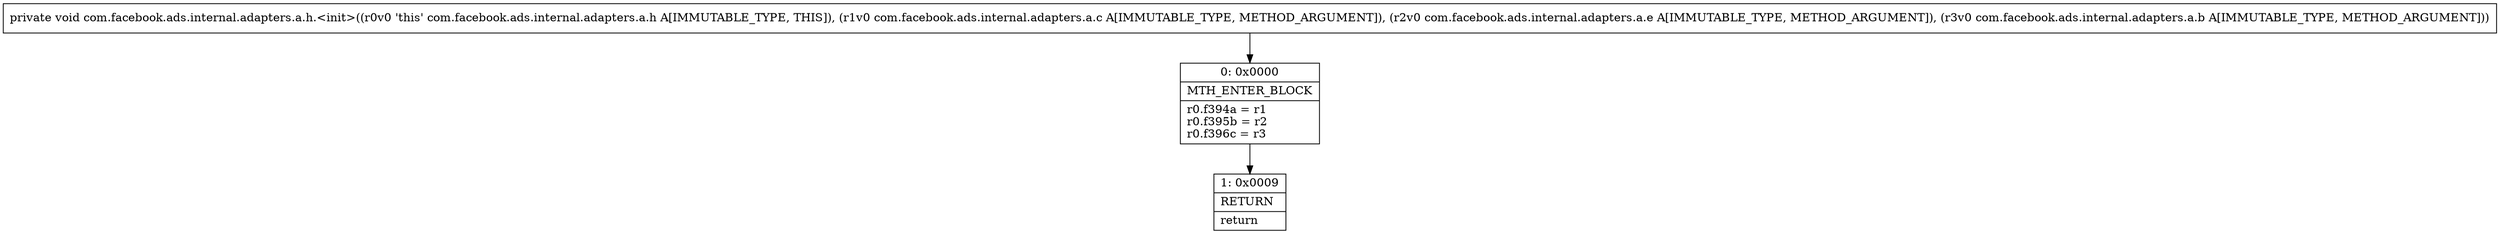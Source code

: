 digraph "CFG forcom.facebook.ads.internal.adapters.a.h.\<init\>(Lcom\/facebook\/ads\/internal\/adapters\/a\/c;Lcom\/facebook\/ads\/internal\/adapters\/a\/e;Lcom\/facebook\/ads\/internal\/adapters\/a\/b;)V" {
Node_0 [shape=record,label="{0\:\ 0x0000|MTH_ENTER_BLOCK\l|r0.f394a = r1\lr0.f395b = r2\lr0.f396c = r3\l}"];
Node_1 [shape=record,label="{1\:\ 0x0009|RETURN\l|return\l}"];
MethodNode[shape=record,label="{private void com.facebook.ads.internal.adapters.a.h.\<init\>((r0v0 'this' com.facebook.ads.internal.adapters.a.h A[IMMUTABLE_TYPE, THIS]), (r1v0 com.facebook.ads.internal.adapters.a.c A[IMMUTABLE_TYPE, METHOD_ARGUMENT]), (r2v0 com.facebook.ads.internal.adapters.a.e A[IMMUTABLE_TYPE, METHOD_ARGUMENT]), (r3v0 com.facebook.ads.internal.adapters.a.b A[IMMUTABLE_TYPE, METHOD_ARGUMENT])) }"];
MethodNode -> Node_0;
Node_0 -> Node_1;
}

